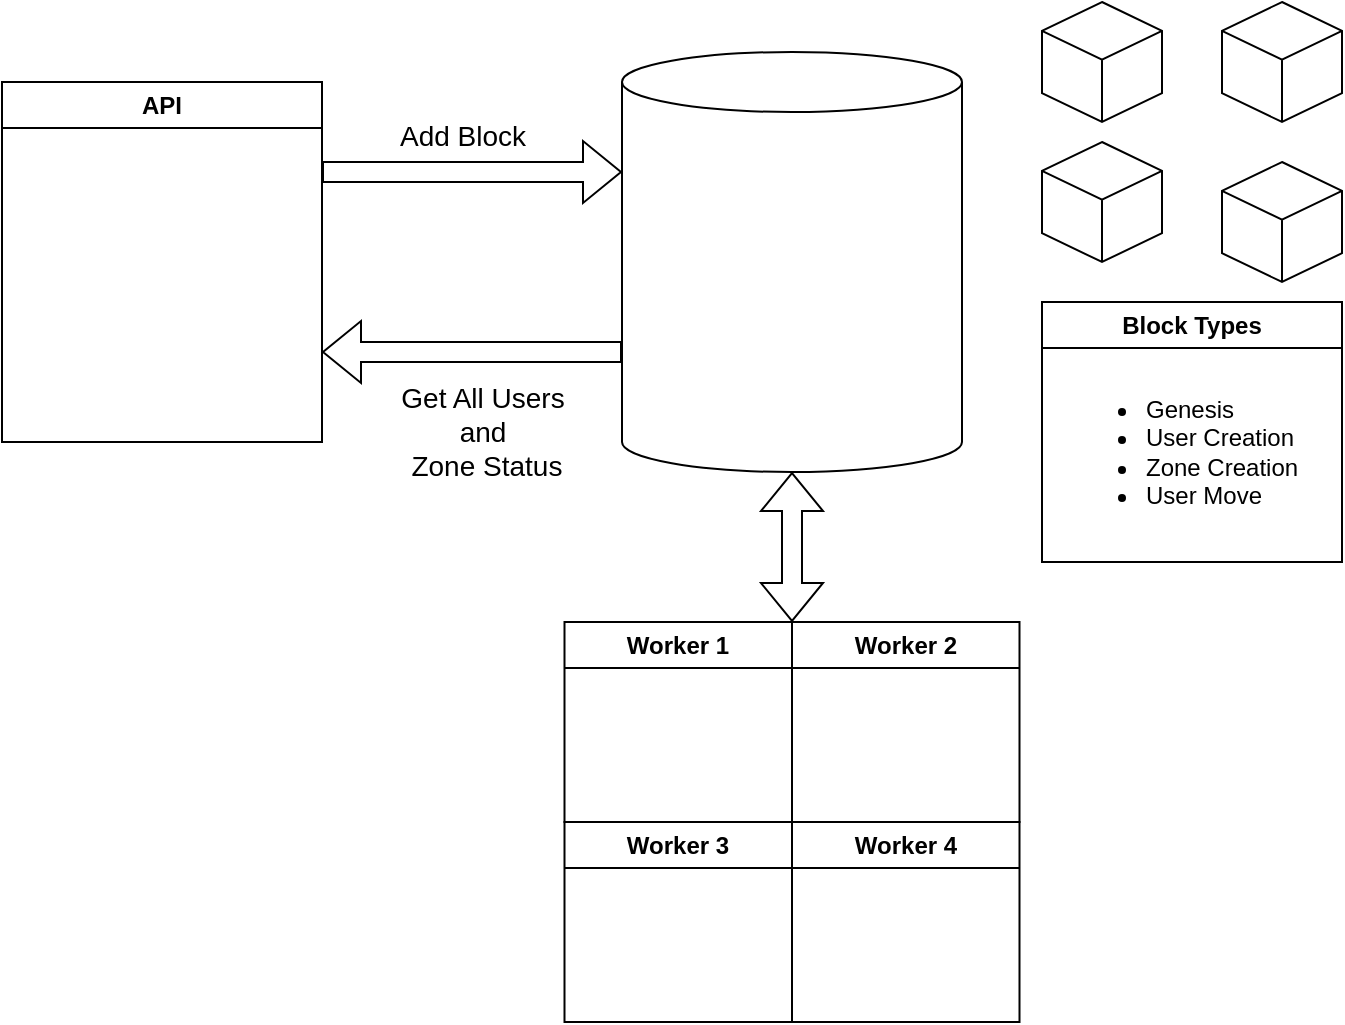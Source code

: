 <mxfile version="21.6.1" type="device">
  <diagram name="Página-1" id="aqLiGiyPOW3Xa5Z9d5JV">
    <mxGraphModel dx="1674" dy="750" grid="1" gridSize="10" guides="1" tooltips="1" connect="1" arrows="1" fold="1" page="1" pageScale="1" pageWidth="827" pageHeight="1169" math="0" shadow="0">
      <root>
        <mxCell id="0" />
        <mxCell id="1" parent="0" />
        <mxCell id="R8I4aE7NHVQ2pL9MScHb-5" value="" style="shape=cylinder3;whiteSpace=wrap;html=1;boundedLbl=1;backgroundOutline=1;size=15;" vertex="1" parent="1">
          <mxGeometry x="400" y="65" width="170" height="210" as="geometry" />
        </mxCell>
        <mxCell id="R8I4aE7NHVQ2pL9MScHb-9" value="" style="html=1;whiteSpace=wrap;shape=isoCube2;backgroundOutline=1;isoAngle=15;" vertex="1" parent="1">
          <mxGeometry x="610" y="40" width="60" height="60" as="geometry" />
        </mxCell>
        <mxCell id="R8I4aE7NHVQ2pL9MScHb-10" value="" style="html=1;whiteSpace=wrap;shape=isoCube2;backgroundOutline=1;isoAngle=15;" vertex="1" parent="1">
          <mxGeometry x="700" y="40" width="60" height="60" as="geometry" />
        </mxCell>
        <mxCell id="R8I4aE7NHVQ2pL9MScHb-11" value="" style="html=1;whiteSpace=wrap;shape=isoCube2;backgroundOutline=1;isoAngle=15;" vertex="1" parent="1">
          <mxGeometry x="610" y="110" width="60" height="60" as="geometry" />
        </mxCell>
        <mxCell id="R8I4aE7NHVQ2pL9MScHb-12" value="" style="html=1;whiteSpace=wrap;shape=isoCube2;backgroundOutline=1;isoAngle=15;" vertex="1" parent="1">
          <mxGeometry x="700" y="120" width="60" height="60" as="geometry" />
        </mxCell>
        <mxCell id="R8I4aE7NHVQ2pL9MScHb-17" value="Block Types" style="swimlane;whiteSpace=wrap;html=1;" vertex="1" parent="1">
          <mxGeometry x="610" y="190" width="150" height="130" as="geometry" />
        </mxCell>
        <mxCell id="R8I4aE7NHVQ2pL9MScHb-18" value="&lt;ul&gt;&lt;li&gt;&lt;span style=&quot;background-color: initial;&quot;&gt;Genesis&amp;nbsp;&lt;/span&gt;&lt;/li&gt;&lt;li&gt;User Creation&lt;/li&gt;&lt;li&gt;Zone Creation&lt;/li&gt;&lt;li&gt;User Move&lt;/li&gt;&lt;/ul&gt;" style="text;strokeColor=none;fillColor=none;html=1;whiteSpace=wrap;verticalAlign=middle;overflow=hidden;" vertex="1" parent="R8I4aE7NHVQ2pL9MScHb-17">
          <mxGeometry x="10" y="30" width="130" height="90" as="geometry" />
        </mxCell>
        <mxCell id="R8I4aE7NHVQ2pL9MScHb-20" value="" style="shape=image;verticalLabelPosition=bottom;labelBackgroundColor=default;verticalAlign=top;aspect=fixed;imageAspect=0;image=https://www.loginradius.com/blog/static/4eda1ce5a0f541d97fdf27cd88bf2a49/03979/index.png;" vertex="1" parent="1">
          <mxGeometry x="364.93" y="80" width="240.15" height="160" as="geometry" />
        </mxCell>
        <mxCell id="R8I4aE7NHVQ2pL9MScHb-26" value="Worker 1" style="swimlane;whiteSpace=wrap;html=1;startSize=23;" vertex="1" parent="1">
          <mxGeometry x="371.25" y="350" width="113.75" height="100" as="geometry" />
        </mxCell>
        <mxCell id="R8I4aE7NHVQ2pL9MScHb-27" value="" style="shape=image;verticalLabelPosition=bottom;labelBackgroundColor=default;verticalAlign=top;aspect=fixed;imageAspect=0;image=https://d29fhpw069ctt2.cloudfront.net/clipart/105266/preview/ic_auto_repeat_disabled_preview_ad40.png;" vertex="1" parent="R8I4aE7NHVQ2pL9MScHb-26">
          <mxGeometry x="26.87" y="30" width="60" height="60" as="geometry" />
        </mxCell>
        <mxCell id="R8I4aE7NHVQ2pL9MScHb-30" value="Worker 2" style="swimlane;whiteSpace=wrap;html=1;startSize=23;" vertex="1" parent="1">
          <mxGeometry x="485" y="350" width="113.75" height="100" as="geometry" />
        </mxCell>
        <mxCell id="R8I4aE7NHVQ2pL9MScHb-31" value="" style="shape=image;verticalLabelPosition=bottom;labelBackgroundColor=default;verticalAlign=top;aspect=fixed;imageAspect=0;image=https://d29fhpw069ctt2.cloudfront.net/clipart/105266/preview/ic_auto_repeat_disabled_preview_ad40.png;" vertex="1" parent="R8I4aE7NHVQ2pL9MScHb-30">
          <mxGeometry x="26.87" y="30" width="60" height="60" as="geometry" />
        </mxCell>
        <mxCell id="R8I4aE7NHVQ2pL9MScHb-32" value="Worker 3" style="swimlane;whiteSpace=wrap;html=1;startSize=23;" vertex="1" parent="1">
          <mxGeometry x="371.25" y="450" width="113.75" height="100" as="geometry" />
        </mxCell>
        <mxCell id="R8I4aE7NHVQ2pL9MScHb-33" value="" style="shape=image;verticalLabelPosition=bottom;labelBackgroundColor=default;verticalAlign=top;aspect=fixed;imageAspect=0;image=https://d29fhpw069ctt2.cloudfront.net/clipart/105266/preview/ic_auto_repeat_disabled_preview_ad40.png;" vertex="1" parent="R8I4aE7NHVQ2pL9MScHb-32">
          <mxGeometry x="26.87" y="30" width="60" height="60" as="geometry" />
        </mxCell>
        <mxCell id="R8I4aE7NHVQ2pL9MScHb-34" value="Worker 4" style="swimlane;whiteSpace=wrap;html=1;startSize=23;" vertex="1" parent="1">
          <mxGeometry x="485" y="450" width="113.75" height="100" as="geometry" />
        </mxCell>
        <mxCell id="R8I4aE7NHVQ2pL9MScHb-35" value="" style="shape=image;verticalLabelPosition=bottom;labelBackgroundColor=default;verticalAlign=top;aspect=fixed;imageAspect=0;image=https://d29fhpw069ctt2.cloudfront.net/clipart/105266/preview/ic_auto_repeat_disabled_preview_ad40.png;" vertex="1" parent="R8I4aE7NHVQ2pL9MScHb-34">
          <mxGeometry x="26.87" y="30" width="60" height="60" as="geometry" />
        </mxCell>
        <mxCell id="R8I4aE7NHVQ2pL9MScHb-37" value="" style="shape=flexArrow;endArrow=classic;startArrow=classic;html=1;rounded=0;entryX=0.5;entryY=1;entryDx=0;entryDy=0;entryPerimeter=0;exitX=1;exitY=0;exitDx=0;exitDy=0;" edge="1" parent="1" source="R8I4aE7NHVQ2pL9MScHb-26" target="R8I4aE7NHVQ2pL9MScHb-5">
          <mxGeometry width="100" height="100" relative="1" as="geometry">
            <mxPoint x="170" y="490" as="sourcePoint" />
            <mxPoint x="270" y="390" as="targetPoint" />
          </mxGeometry>
        </mxCell>
        <mxCell id="R8I4aE7NHVQ2pL9MScHb-38" value="API" style="swimlane;whiteSpace=wrap;html=1;" vertex="1" parent="1">
          <mxGeometry x="90" y="80" width="160" height="180" as="geometry" />
        </mxCell>
        <mxCell id="R8I4aE7NHVQ2pL9MScHb-43" value="" style="shape=image;verticalLabelPosition=bottom;labelBackgroundColor=default;verticalAlign=top;aspect=fixed;imageAspect=0;image=https://www.softformance.com/wp-content/uploads/2022/07/1.3-FastAPI-Logo.jpg;" vertex="1" parent="R8I4aE7NHVQ2pL9MScHb-38">
          <mxGeometry x="10.41" y="45" width="139.18" height="90" as="geometry" />
        </mxCell>
        <mxCell id="R8I4aE7NHVQ2pL9MScHb-39" value="" style="shape=flexArrow;endArrow=classic;html=1;rounded=0;exitX=1;exitY=0.25;exitDx=0;exitDy=0;entryX=0;entryY=0;entryDx=0;entryDy=60;entryPerimeter=0;" edge="1" parent="1" source="R8I4aE7NHVQ2pL9MScHb-38" target="R8I4aE7NHVQ2pL9MScHb-5">
          <mxGeometry width="50" height="50" relative="1" as="geometry">
            <mxPoint x="270" y="160" as="sourcePoint" />
            <mxPoint x="320" y="110" as="targetPoint" />
          </mxGeometry>
        </mxCell>
        <mxCell id="R8I4aE7NHVQ2pL9MScHb-40" value="&lt;font style=&quot;font-size: 14px;&quot;&gt;Add Block&lt;/font&gt;" style="edgeLabel;html=1;align=center;verticalAlign=middle;resizable=0;points=[];" vertex="1" connectable="0" parent="R8I4aE7NHVQ2pL9MScHb-39">
          <mxGeometry x="-0.255" y="3" relative="1" as="geometry">
            <mxPoint x="14" y="-15" as="offset" />
          </mxGeometry>
        </mxCell>
        <mxCell id="R8I4aE7NHVQ2pL9MScHb-41" value="" style="shape=flexArrow;endArrow=classic;html=1;rounded=0;entryX=1;entryY=0.75;entryDx=0;entryDy=0;exitX=0;exitY=0;exitDx=0;exitDy=150;exitPerimeter=0;" edge="1" parent="1" source="R8I4aE7NHVQ2pL9MScHb-5" target="R8I4aE7NHVQ2pL9MScHb-38">
          <mxGeometry width="50" height="50" relative="1" as="geometry">
            <mxPoint x="280" y="390" as="sourcePoint" />
            <mxPoint x="210" y="340" as="targetPoint" />
          </mxGeometry>
        </mxCell>
        <mxCell id="R8I4aE7NHVQ2pL9MScHb-44" value="&lt;font style=&quot;font-size: 14px;&quot;&gt;Get All Users &lt;br&gt;and&lt;br&gt;&amp;nbsp;Zone Status&lt;/font&gt;" style="edgeLabel;html=1;align=center;verticalAlign=middle;resizable=0;points=[];" vertex="1" connectable="0" parent="1">
          <mxGeometry x="330" y="255" as="geometry" />
        </mxCell>
      </root>
    </mxGraphModel>
  </diagram>
</mxfile>
